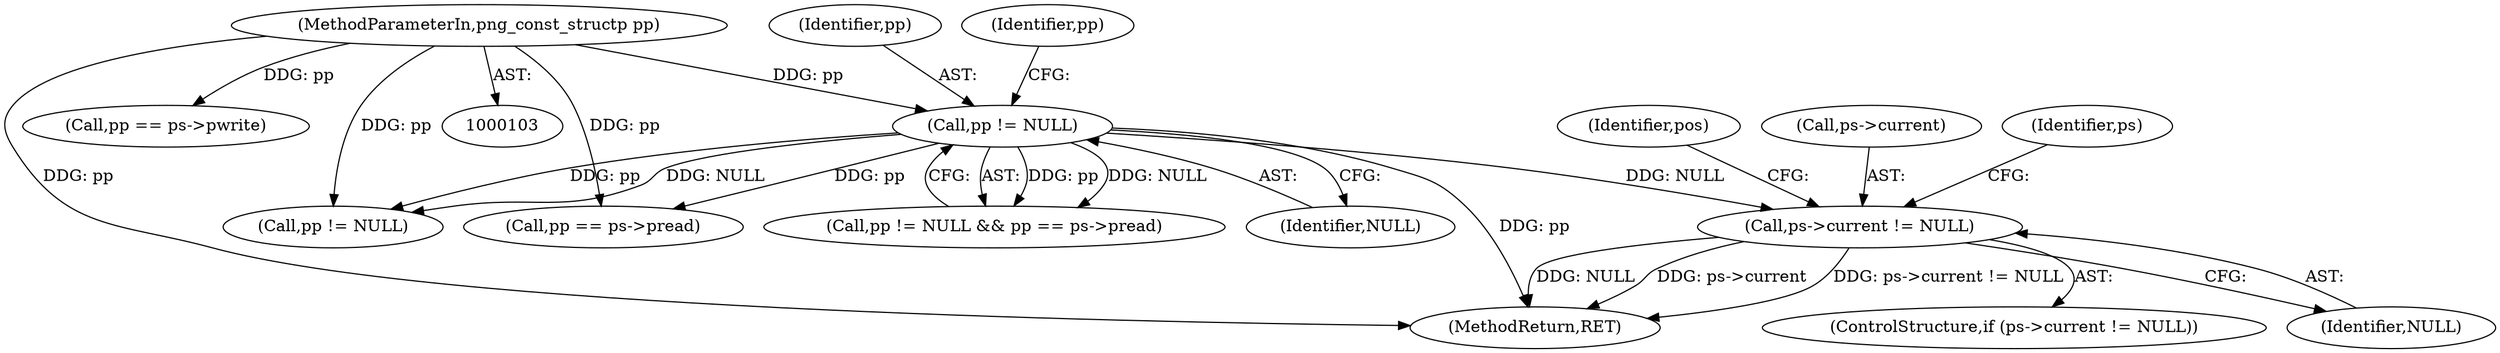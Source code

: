 digraph "0_Android_9d4853418ab2f754c2b63e091c29c5529b8b86ca_140@pointer" {
"1000130" [label="(Call,ps->current != NULL)"];
"1000113" [label="(Call,pp != NULL)"];
"1000105" [label="(MethodParameterIn,png_const_structp pp)"];
"1000137" [label="(Identifier,pos)"];
"1000113" [label="(Call,pp != NULL)"];
"1000134" [label="(Identifier,NULL)"];
"1000115" [label="(Identifier,NULL)"];
"1000232" [label="(MethodReturn,RET)"];
"1000131" [label="(Call,ps->current)"];
"1000112" [label="(Call,pp != NULL && pp == ps->pread)"];
"1000157" [label="(Call,pp != NULL)"];
"1000202" [label="(Identifier,ps)"];
"1000160" [label="(Call,pp == ps->pwrite)"];
"1000117" [label="(Identifier,pp)"];
"1000105" [label="(MethodParameterIn,png_const_structp pp)"];
"1000129" [label="(ControlStructure,if (ps->current != NULL))"];
"1000116" [label="(Call,pp == ps->pread)"];
"1000114" [label="(Identifier,pp)"];
"1000130" [label="(Call,ps->current != NULL)"];
"1000130" -> "1000129"  [label="AST: "];
"1000130" -> "1000134"  [label="CFG: "];
"1000131" -> "1000130"  [label="AST: "];
"1000134" -> "1000130"  [label="AST: "];
"1000137" -> "1000130"  [label="CFG: "];
"1000202" -> "1000130"  [label="CFG: "];
"1000130" -> "1000232"  [label="DDG: ps->current != NULL"];
"1000130" -> "1000232"  [label="DDG: NULL"];
"1000130" -> "1000232"  [label="DDG: ps->current"];
"1000113" -> "1000130"  [label="DDG: NULL"];
"1000113" -> "1000112"  [label="AST: "];
"1000113" -> "1000115"  [label="CFG: "];
"1000114" -> "1000113"  [label="AST: "];
"1000115" -> "1000113"  [label="AST: "];
"1000117" -> "1000113"  [label="CFG: "];
"1000112" -> "1000113"  [label="CFG: "];
"1000113" -> "1000232"  [label="DDG: pp"];
"1000113" -> "1000112"  [label="DDG: pp"];
"1000113" -> "1000112"  [label="DDG: NULL"];
"1000105" -> "1000113"  [label="DDG: pp"];
"1000113" -> "1000116"  [label="DDG: pp"];
"1000113" -> "1000157"  [label="DDG: pp"];
"1000113" -> "1000157"  [label="DDG: NULL"];
"1000105" -> "1000103"  [label="AST: "];
"1000105" -> "1000232"  [label="DDG: pp"];
"1000105" -> "1000116"  [label="DDG: pp"];
"1000105" -> "1000157"  [label="DDG: pp"];
"1000105" -> "1000160"  [label="DDG: pp"];
}
